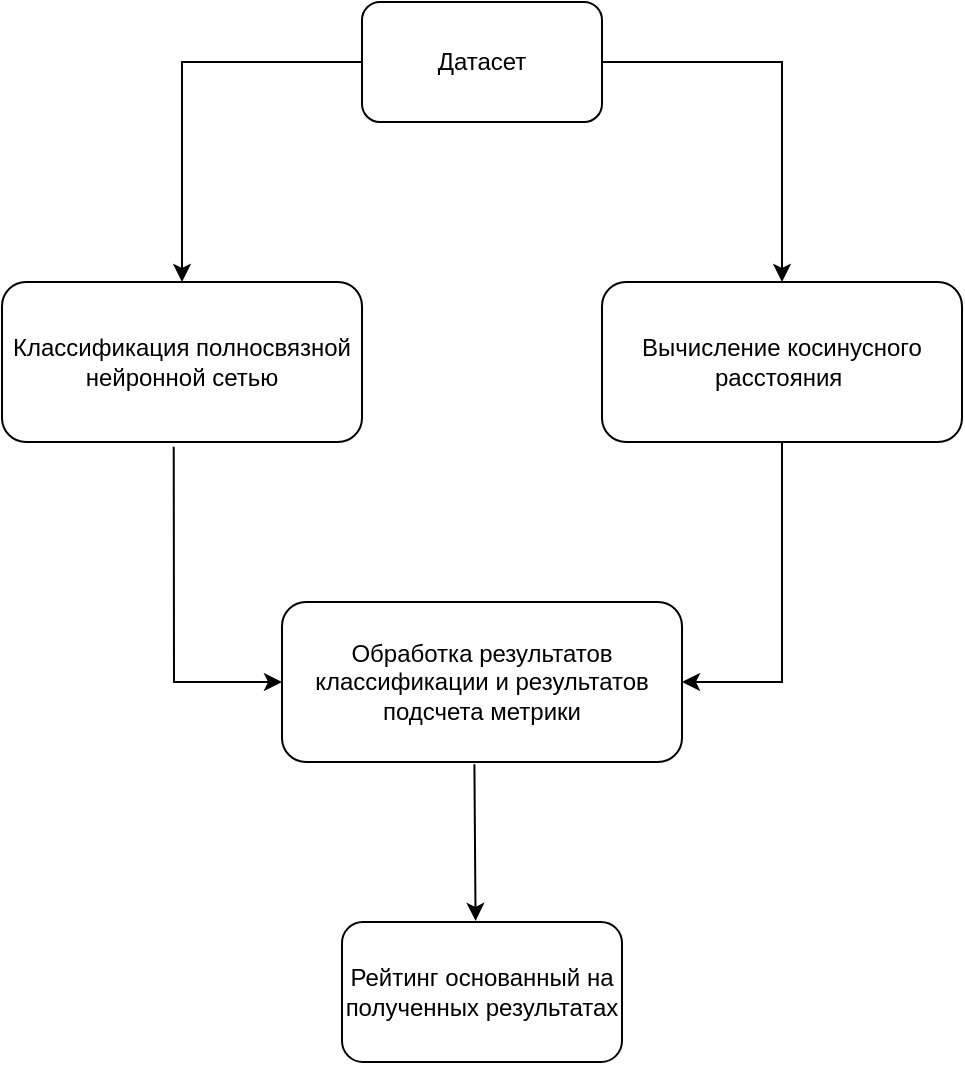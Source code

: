<mxfile version="21.2.2" type="github">
  <diagram name="Страница 1" id="IcxmnfmYhnehTO9_9P7T">
    <mxGraphModel dx="1185" dy="644" grid="1" gridSize="10" guides="1" tooltips="1" connect="1" arrows="1" fold="1" page="1" pageScale="1" pageWidth="827" pageHeight="1169" math="0" shadow="0">
      <root>
        <mxCell id="0" />
        <mxCell id="1" parent="0" />
        <mxCell id="jlWjaLv-AGQAPDDYFnN8-1" value="Датасет" style="rounded=1;whiteSpace=wrap;html=1;" vertex="1" parent="1">
          <mxGeometry x="240" y="300" width="120" height="60" as="geometry" />
        </mxCell>
        <mxCell id="jlWjaLv-AGQAPDDYFnN8-2" value="Классификация полносвязной нейронной сетью" style="rounded=1;whiteSpace=wrap;html=1;" vertex="1" parent="1">
          <mxGeometry x="60" y="440" width="180" height="80" as="geometry" />
        </mxCell>
        <mxCell id="jlWjaLv-AGQAPDDYFnN8-3" value="Вычисление косинусного расстояния&amp;nbsp;" style="rounded=1;whiteSpace=wrap;html=1;" vertex="1" parent="1">
          <mxGeometry x="360" y="440" width="180" height="80" as="geometry" />
        </mxCell>
        <mxCell id="jlWjaLv-AGQAPDDYFnN8-5" value="Обработка результатов классификации и результатов подсчета метрики" style="rounded=1;whiteSpace=wrap;html=1;" vertex="1" parent="1">
          <mxGeometry x="200" y="600" width="200" height="80" as="geometry" />
        </mxCell>
        <mxCell id="jlWjaLv-AGQAPDDYFnN8-6" value="Рейтинг основанный на полученных результатах" style="rounded=1;whiteSpace=wrap;html=1;" vertex="1" parent="1">
          <mxGeometry x="230" y="760" width="140" height="70" as="geometry" />
        </mxCell>
        <mxCell id="jlWjaLv-AGQAPDDYFnN8-10" value="" style="endArrow=classic;html=1;rounded=0;exitX=0.477;exitY=1.029;exitDx=0;exitDy=0;exitPerimeter=0;entryX=0;entryY=0.5;entryDx=0;entryDy=0;" edge="1" parent="1" source="jlWjaLv-AGQAPDDYFnN8-2" target="jlWjaLv-AGQAPDDYFnN8-5">
          <mxGeometry width="50" height="50" relative="1" as="geometry">
            <mxPoint x="120" y="620" as="sourcePoint" />
            <mxPoint x="170" y="570" as="targetPoint" />
            <Array as="points">
              <mxPoint x="146" y="640" />
            </Array>
          </mxGeometry>
        </mxCell>
        <mxCell id="jlWjaLv-AGQAPDDYFnN8-11" value="" style="endArrow=classic;html=1;rounded=0;exitX=0.477;exitY=1.029;exitDx=0;exitDy=0;exitPerimeter=0;entryX=1;entryY=0.5;entryDx=0;entryDy=0;" edge="1" parent="1" target="jlWjaLv-AGQAPDDYFnN8-5">
          <mxGeometry width="50" height="50" relative="1" as="geometry">
            <mxPoint x="450" y="520" as="sourcePoint" />
            <mxPoint x="410" y="640" as="targetPoint" />
            <Array as="points">
              <mxPoint x="450" y="640" />
            </Array>
          </mxGeometry>
        </mxCell>
        <mxCell id="jlWjaLv-AGQAPDDYFnN8-12" value="" style="endArrow=classic;html=1;rounded=0;exitX=0;exitY=0.5;exitDx=0;exitDy=0;entryX=0.5;entryY=0;entryDx=0;entryDy=0;" edge="1" parent="1" source="jlWjaLv-AGQAPDDYFnN8-1" target="jlWjaLv-AGQAPDDYFnN8-2">
          <mxGeometry width="50" height="50" relative="1" as="geometry">
            <mxPoint x="280" y="420" as="sourcePoint" />
            <mxPoint x="330" y="370" as="targetPoint" />
            <Array as="points">
              <mxPoint x="150" y="330" />
            </Array>
          </mxGeometry>
        </mxCell>
        <mxCell id="jlWjaLv-AGQAPDDYFnN8-13" value="" style="endArrow=classic;html=1;rounded=0;exitX=0.481;exitY=1.014;exitDx=0;exitDy=0;exitPerimeter=0;entryX=0.477;entryY=-0.008;entryDx=0;entryDy=0;entryPerimeter=0;" edge="1" parent="1" source="jlWjaLv-AGQAPDDYFnN8-5" target="jlWjaLv-AGQAPDDYFnN8-6">
          <mxGeometry width="50" height="50" relative="1" as="geometry">
            <mxPoint x="290" y="750" as="sourcePoint" />
            <mxPoint x="340" y="700" as="targetPoint" />
          </mxGeometry>
        </mxCell>
        <mxCell id="jlWjaLv-AGQAPDDYFnN8-14" value="" style="endArrow=classic;html=1;rounded=0;entryX=0.5;entryY=0;entryDx=0;entryDy=0;" edge="1" parent="1" source="jlWjaLv-AGQAPDDYFnN8-1" target="jlWjaLv-AGQAPDDYFnN8-3">
          <mxGeometry width="50" height="50" relative="1" as="geometry">
            <mxPoint x="414" y="380" as="sourcePoint" />
            <mxPoint x="464" y="330" as="targetPoint" />
            <Array as="points">
              <mxPoint x="450" y="330" />
            </Array>
          </mxGeometry>
        </mxCell>
      </root>
    </mxGraphModel>
  </diagram>
</mxfile>
